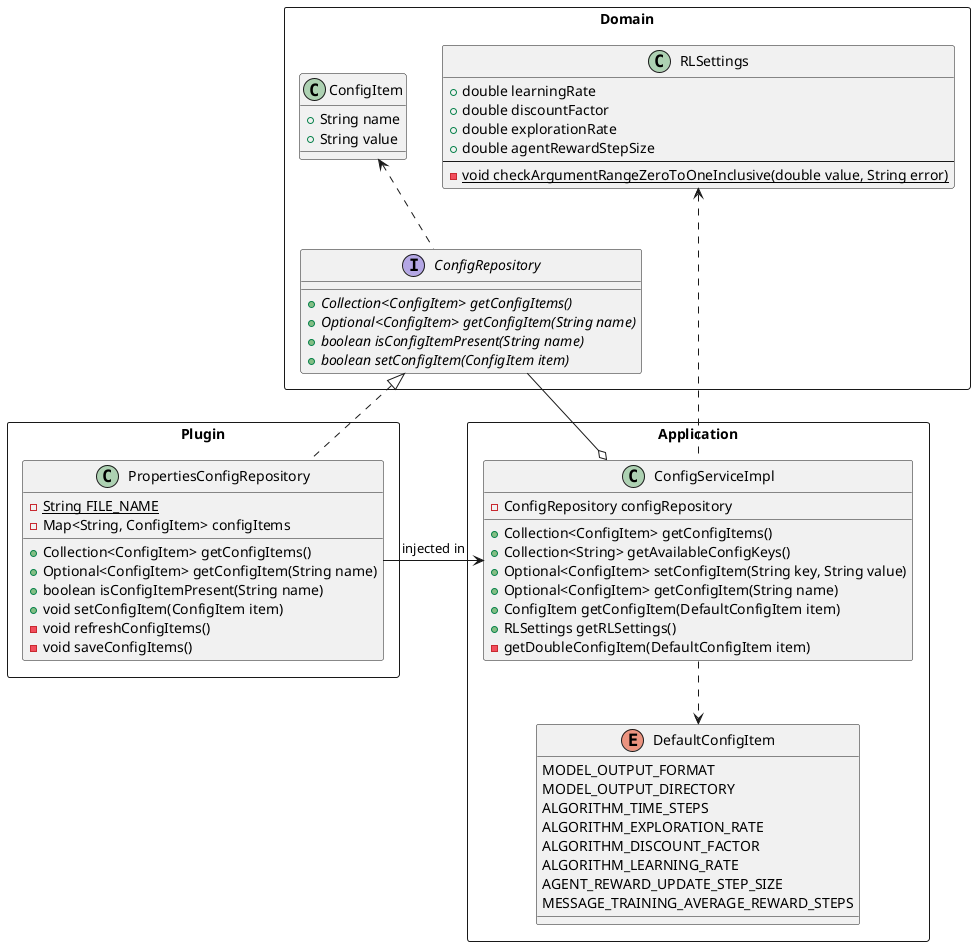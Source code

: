 @startuml

package Domain <<Rectangle>> {

    interface ConfigRepository {
        +{abstract}Collection<ConfigItem> getConfigItems()
        +{abstract}Optional<ConfigItem> getConfigItem(String name)
        +{abstract}boolean isConfigItemPresent(String name)
        +{abstract}boolean setConfigItem(ConfigItem item)
    }

    class RLSettings {
        +double learningRate
        +double discountFactor
        +double explorationRate
        +double agentRewardStepSize
        ---
        -{static} void checkArgumentRangeZeroToOneInclusive(double value, String error)
    }

     class ConfigItem {
        +String name
        +String value
    }

}

package Application <<Rectangle>> {
    enum DefaultConfigItem {
        MODEL_OUTPUT_FORMAT
        MODEL_OUTPUT_DIRECTORY
        ALGORITHM_TIME_STEPS
        ALGORITHM_EXPLORATION_RATE
        ALGORITHM_DISCOUNT_FACTOR
        ALGORITHM_LEARNING_RATE
        AGENT_REWARD_UPDATE_STEP_SIZE
        MESSAGE_TRAINING_AVERAGE_REWARD_STEPS
    }

    class ConfigServiceImpl {
        -ConfigRepository configRepository

        +Collection<ConfigItem> getConfigItems()
        +Collection<String> getAvailableConfigKeys()
        +Optional<ConfigItem> setConfigItem(String key, String value)
        +Optional<ConfigItem> getConfigItem(String name)
        +ConfigItem getConfigItem(DefaultConfigItem item)
        +RLSettings getRLSettings()
        -getDoubleConfigItem(DefaultConfigItem item)
    }
}

package Plugin <<Rectangle>> {
    class PropertiesConfigRepository {
        -{static}String FILE_NAME
        -Map<String, ConfigItem> configItems
        +Collection<ConfigItem> getConfigItems()
        +Optional<ConfigItem> getConfigItem(String name)
        +boolean isConfigItemPresent(String name)
        +void setConfigItem(ConfigItem item)
        -void refreshConfigItems()
        -void saveConfigItems()
    }
}

RLSettings -[hidden]> ConfigItem

RLSettings <.. ConfigServiceImpl
ConfigItem <.. ConfigRepository
'ConfigItem <.. ConfigServiceImpl
'ConfigItem <.. PropertiesConfigRepository
ConfigRepository <|.. PropertiesConfigRepository
ConfigRepository --o ConfigServiceImpl
PropertiesConfigRepository -> ConfigServiceImpl : injected in
ConfigServiceImpl ..> DefaultConfigItem

@enduml